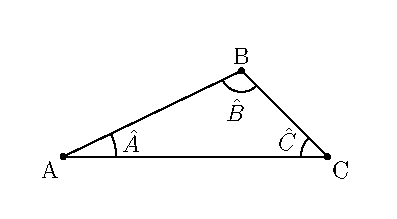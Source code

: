 import geometry;
size(7cm);
real angle1=pi/7; // radians
real angle2=pi/4; // radians

point pA=(0,0);
point pC=(5,0);
line ligne1 = line(0,pA);
line ligne2 = line(degrees(angle1),pA);
line ligne3 = line(degrees(pi - angle2),pC);
triangle T = triangle(ligne1,ligne2,ligne3);
point pB = T.point(3); // pouvait être 1, 2 ou 3, et c'était 3.
draw(T);
dot("B",pB,N);
dot("A",pA,SW);
dot("C",pC,SE);

draw("$\hat A$",arc(circle(pA,1),degrees(pC-pA),degrees(pB-pA)));
draw("$\hat B$",arc(circle(pB,.4),degrees(pA-pB),degrees(pC-pB)));
draw("$\hat C$",arc(circle(pC,.5),degrees(pB-pC),degrees(pA-pC)));

addMargins(1cm,1cm);
